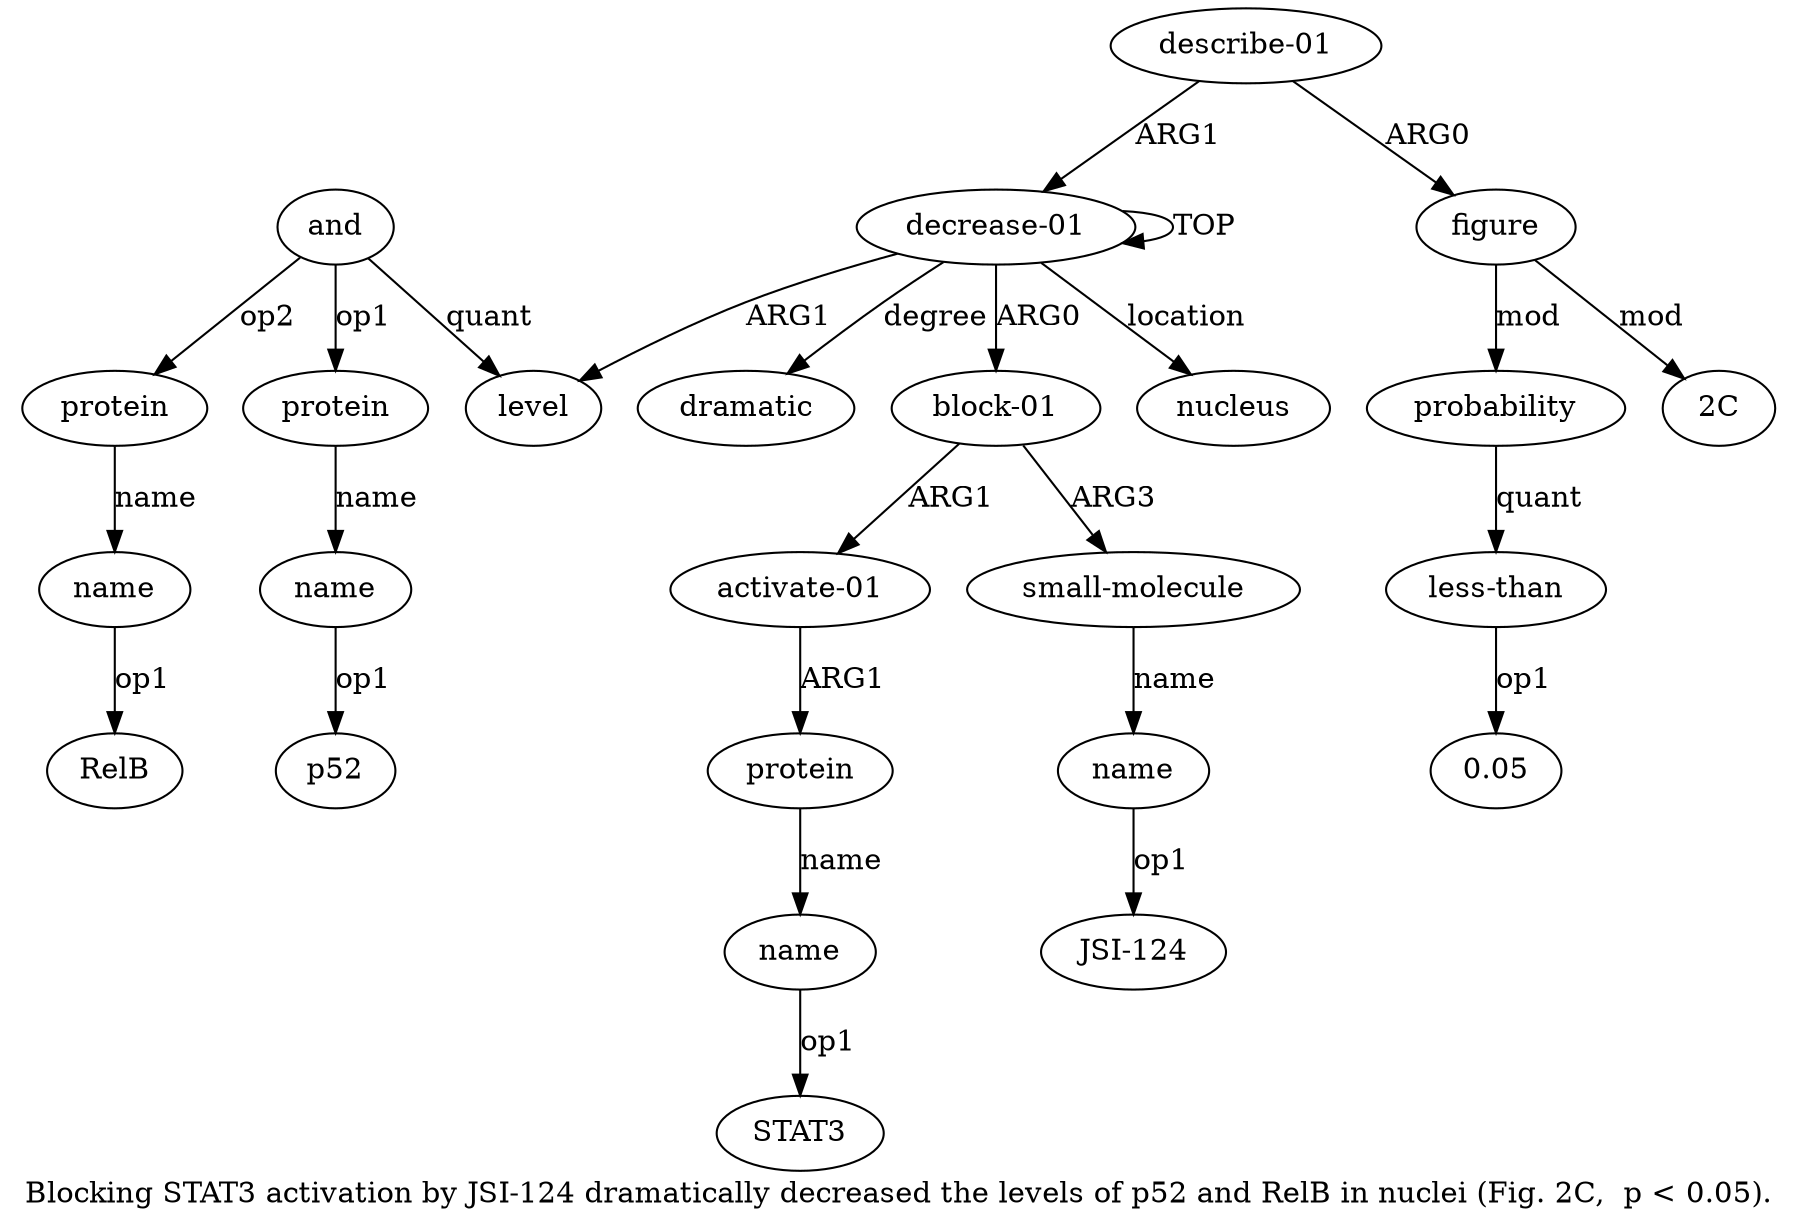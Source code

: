 digraph  {
	graph [label="Blocking STAT3 activation by JSI-124 dramatically decreased the levels of p52 and RelB in nuclei (Fig. 2C,  p < 0.05)."];
	node [label="\N"];
	"a12 RelB"	 [color=black,
		gold_ind=-1,
		gold_label=RelB,
		label=RelB,
		test_ind=-1,
		test_label=RelB];
	a8	 [color=black,
		gold_ind=8,
		gold_label=and,
		label=and,
		test_ind=8,
		test_label=and];
	a11	 [color=black,
		gold_ind=11,
		gold_label=protein,
		label=protein,
		test_ind=11,
		test_label=protein];
	a8 -> a11 [key=0,
	color=black,
	gold_label=op2,
	label=op2,
	test_label=op2];
a7 [color=black,
	gold_ind=7,
	gold_label=level,
	label=level,
	test_ind=7,
	test_label=level];
a8 -> a7 [key=0,
color=black,
gold_label=quant,
label=quant,
test_label=quant];
a9 [color=black,
gold_ind=9,
gold_label=protein,
label=protein,
test_ind=9,
test_label=protein];
a8 -> a9 [key=0,
color=black,
gold_label=op1,
label=op1,
test_label=op1];
"a10 p52" [color=black,
gold_ind=-1,
gold_label=p52,
label=p52,
test_ind=-1,
test_label=p52];
a15 [color=black,
gold_ind=15,
gold_label="describe-01",
label="describe-01",
test_ind=15,
test_label="describe-01"];
a16 [color=black,
gold_ind=16,
gold_label=figure,
label=figure,
test_ind=16,
test_label=figure];
a15 -> a16 [key=0,
color=black,
gold_label=ARG0,
label=ARG0,
test_label=ARG0];
a0 [color=black,
gold_ind=0,
gold_label="decrease-01",
label="decrease-01",
test_ind=0,
test_label="decrease-01"];
a15 -> a0 [key=0,
color=black,
gold_label=ARG1,
label=ARG1,
test_label=ARG1];
a14 [color=black,
gold_ind=14,
gold_label=nucleus,
label=nucleus,
test_ind=14,
test_label=nucleus];
a17 [color=black,
gold_ind=17,
gold_label=probability,
label=probability,
test_ind=17,
test_label=probability];
a18 [color=black,
gold_ind=18,
gold_label="less-than",
label="less-than",
test_ind=18,
test_label="less-than"];
a17 -> a18 [key=0,
color=black,
gold_label=quant,
label=quant,
test_label=quant];
a16 -> a17 [key=0,
color=black,
gold_label=mod,
label=mod,
test_label=mod];
"a16 2C" [color=black,
gold_ind=-1,
gold_label="2C",
label="2C",
test_ind=-1,
test_label="2C"];
a16 -> "a16 2C" [key=0,
color=black,
gold_label=mod,
label=mod,
test_label=mod];
a12 [color=black,
gold_ind=12,
gold_label=name,
label=name,
test_ind=12,
test_label=name];
a11 -> a12 [key=0,
color=black,
gold_label=name,
label=name,
test_label=name];
a10 [color=black,
gold_ind=10,
gold_label=name,
label=name,
test_ind=10,
test_label=name];
a10 -> "a10 p52" [key=0,
color=black,
gold_label=op1,
label=op1,
test_label=op1];
a13 [color=black,
gold_ind=13,
gold_label=dramatic,
label=dramatic,
test_ind=13,
test_label=dramatic];
a12 -> "a12 RelB" [key=0,
color=black,
gold_label=op1,
label=op1,
test_label=op1];
"a18 0.05" [color=black,
gold_ind=-1,
gold_label=0.05,
label=0.05,
test_ind=-1,
test_label=0.05];
a18 -> "a18 0.05" [key=0,
color=black,
gold_label=op1,
label=op1,
test_label=op1];
a1 [color=black,
gold_ind=1,
gold_label="block-01",
label="block-01",
test_ind=1,
test_label="block-01"];
a2 [color=black,
gold_ind=2,
gold_label="activate-01",
label="activate-01",
test_ind=2,
test_label="activate-01"];
a1 -> a2 [key=0,
color=black,
gold_label=ARG1,
label=ARG1,
test_label=ARG1];
a5 [color=black,
gold_ind=5,
gold_label="small-molecule",
label="small-molecule",
test_ind=5,
test_label="small-molecule"];
a1 -> a5 [key=0,
color=black,
gold_label=ARG3,
label=ARG3,
test_label=ARG3];
a0 -> a14 [key=0,
color=black,
gold_label=location,
label=location,
test_label=location];
a0 -> a13 [key=0,
color=black,
gold_label=degree,
label=degree,
test_label=degree];
a0 -> a1 [key=0,
color=black,
gold_label=ARG0,
label=ARG0,
test_label=ARG0];
a0 -> a0 [key=0,
color=black,
gold_label=TOP,
label=TOP,
test_label=TOP];
a0 -> a7 [key=0,
color=black,
gold_label=ARG1,
label=ARG1,
test_label=ARG1];
a3 [color=black,
gold_ind=3,
gold_label=protein,
label=protein,
test_ind=3,
test_label=protein];
a4 [color=black,
gold_ind=4,
gold_label=name,
label=name,
test_ind=4,
test_label=name];
a3 -> a4 [key=0,
color=black,
gold_label=name,
label=name,
test_label=name];
a2 -> a3 [key=0,
color=black,
gold_label=ARG1,
label=ARG1,
test_label=ARG1];
a6 [color=black,
gold_ind=6,
gold_label=name,
label=name,
test_ind=6,
test_label=name];
a5 -> a6 [key=0,
color=black,
gold_label=name,
label=name,
test_label=name];
"a4 STAT3" [color=black,
gold_ind=-1,
gold_label=STAT3,
label=STAT3,
test_ind=-1,
test_label=STAT3];
a4 -> "a4 STAT3" [key=0,
color=black,
gold_label=op1,
label=op1,
test_label=op1];
"a6 JSI-124" [color=black,
gold_ind=-1,
gold_label="JSI-124",
label="JSI-124",
test_ind=-1,
test_label="JSI-124"];
a6 -> "a6 JSI-124" [key=0,
color=black,
gold_label=op1,
label=op1,
test_label=op1];
a9 -> a10 [key=0,
color=black,
gold_label=name,
label=name,
test_label=name];
}
